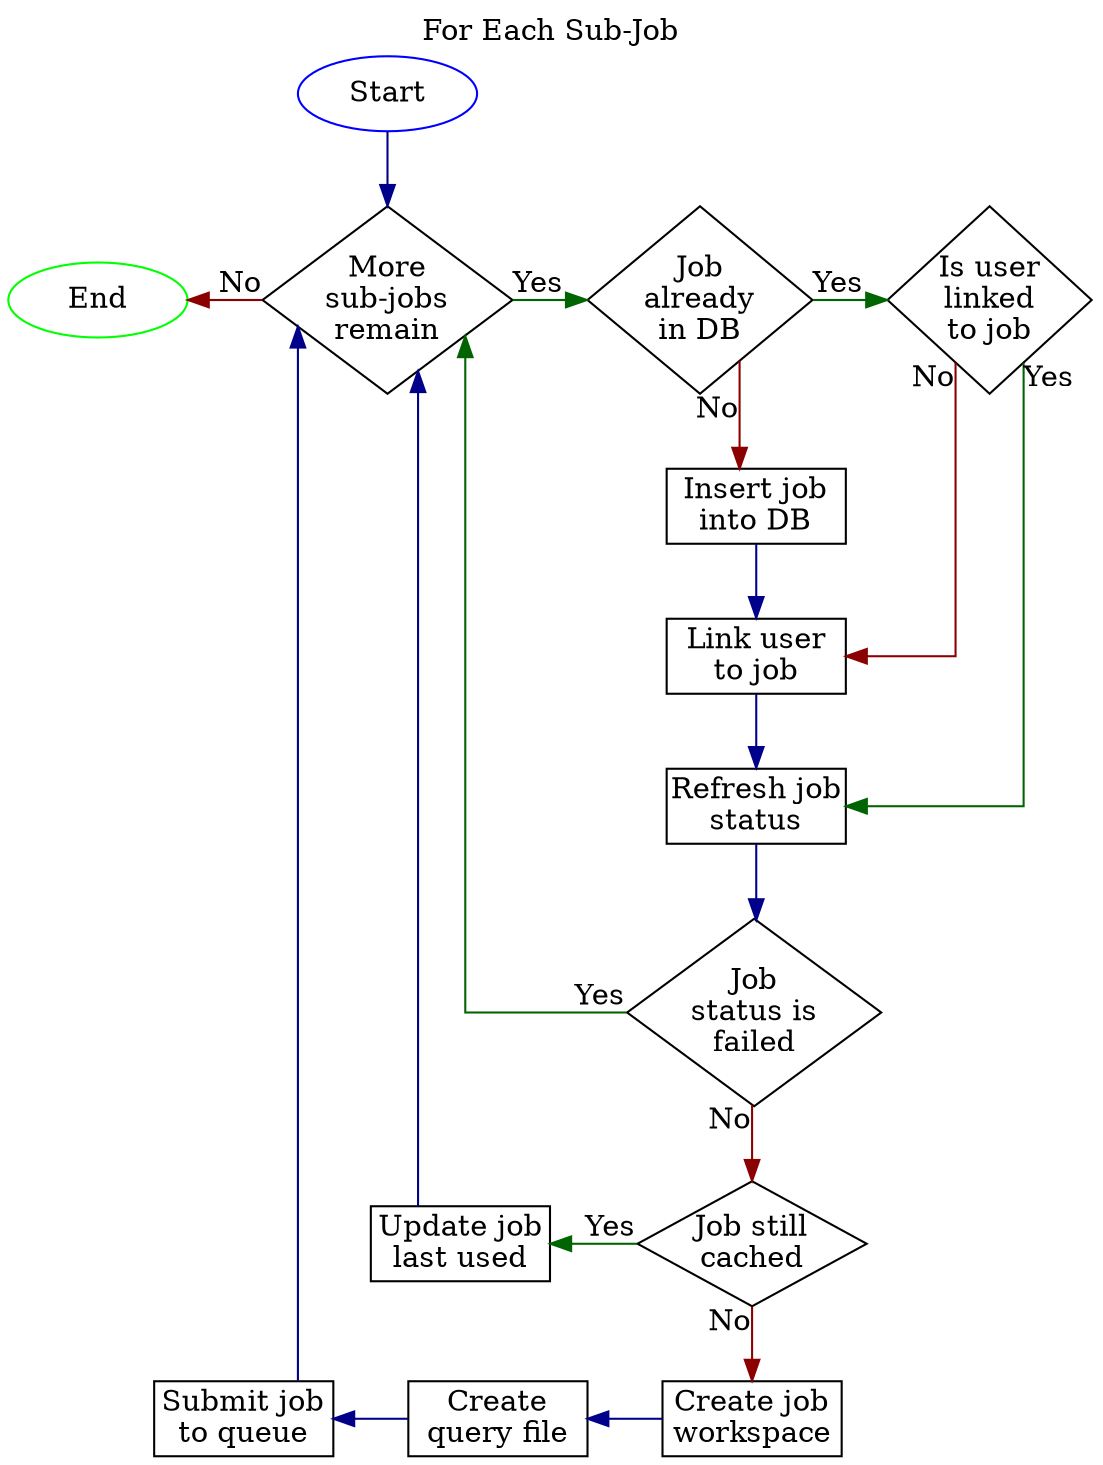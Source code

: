 digraph {
  splines=ortho
  nodesep=0.5
  node[shape=rect, margin=0, width="1.2"]
  edge[color=darkblue]

  // Nodes
  Start           [shape=oval, color=blue]
  JobInDB         [label="Job\nalready\nin DB", shape=diamond]
  InsertJobIntoDB [label="Insert job\ninto DB"]
  Remaining       [label="More\nsub-jobs\nremain", shape=diamond]
  CreateWorkspace [label="Create job\nworkspace"]
  CreateQueryFile [label="Create\nquery file"]
  SubmitToQueue   [label="Submit job\nto queue"]
  UpdateLastUsed  [label="Update job\nlast used"]
  StillCached     [label="Job still\ncached", shape=diamond]
  RefreshStatus   [label="Refresh job\nstatus"]
  StatusFailed    [label="Job\nstatus is\nfailed", shape=diamond]
  LinkUser        [label="Link user\nto job"]
  IsUserLinked    [label="Is user\nlinked\nto job", shape=diamond]
  End             [shape=oval, color=green]

  // Links
  Start     -> Remaining
  Remaining -> JobInDB   [taillabel="Yes", color=darkgreen]

  JobInDB -> IsUserLinked    [taillabel="Yes", color=darkgreen]
  JobInDB -> InsertJobIntoDB [taillabel="\nNo", color=darkred]

  IsUserLinked -> LinkUser      [taillabel="No", color=darkred, constraint=false]
  IsUserLinked -> RefreshStatus [taillabel="Yes  ", color=darkgreen]

  InsertJobIntoDB -> LinkUser

  LinkUser        -> RefreshStatus
  RefreshStatus   -> StatusFailed

  StatusFailed -> Remaining   [taillabel="Yes", color=darkgreen, constraint=false]
  StatusFailed -> StillCached [taillabel="No", color=darkred]

  UpdateLastUsed -> StillCached     [headlabel="Yes", color=darkgreen, dir=back]
  StillCached    -> CreateWorkspace [taillabel="No", color=darkred]

  CreateQueryFile -> CreateWorkspace [dir=back]
  SubmitToQueue   -> CreateQueryFile [dir=back]
  SubmitToQueue   -> Remaining
  UpdateLastUsed  -> Remaining

  End -> Remaining [headlabel="No", color=darkred, dir=back]

  // Layout
  {
    rank=same
    Remaining
    End
    JobInDB
    IsUserLinked
  }
  {
    rank=same;
    StillCached
    UpdateLastUsed
  }
  {
    rank=same
    CreateWorkspace
    CreateQueryFile
    SubmitToQueue
  }

  label="For Each Sub-Job"
  labelloc="t"
}